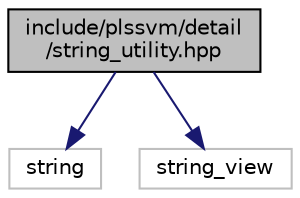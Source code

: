 digraph "include/plssvm/detail/string_utility.hpp"
{
 // LATEX_PDF_SIZE
  edge [fontname="Helvetica",fontsize="10",labelfontname="Helvetica",labelfontsize="10"];
  node [fontname="Helvetica",fontsize="10",shape=record];
  Node1 [label="include/plssvm/detail\l/string_utility.hpp",height=0.2,width=0.4,color="black", fillcolor="grey75", style="filled", fontcolor="black",tooltip="Implements utility functions for string manipulation and querying."];
  Node1 -> Node2 [color="midnightblue",fontsize="10",style="solid",fontname="Helvetica"];
  Node2 [label="string",height=0.2,width=0.4,color="grey75", fillcolor="white", style="filled",tooltip=" "];
  Node1 -> Node3 [color="midnightblue",fontsize="10",style="solid",fontname="Helvetica"];
  Node3 [label="string_view",height=0.2,width=0.4,color="grey75", fillcolor="white", style="filled",tooltip=" "];
}

